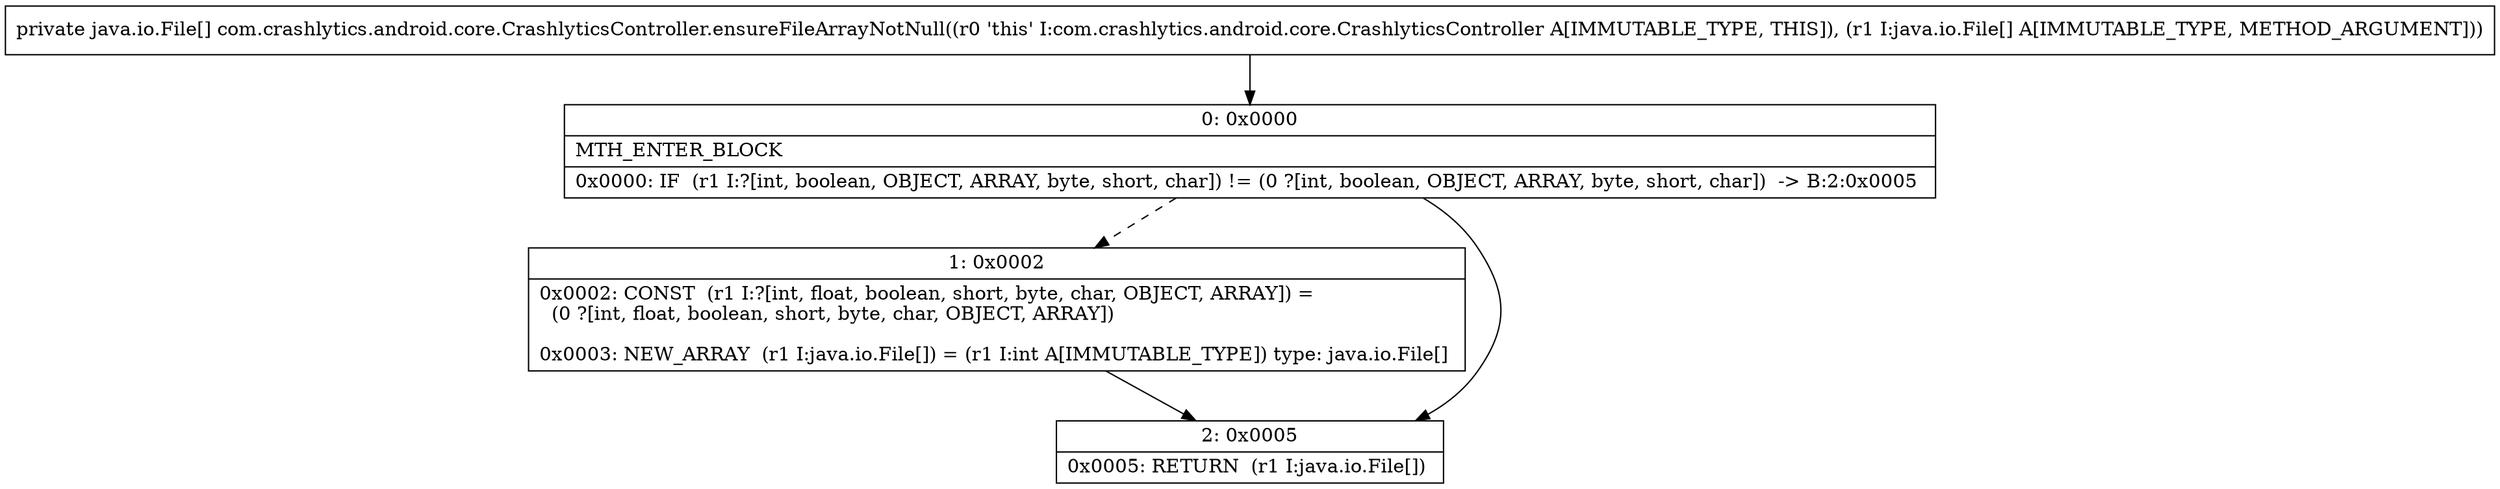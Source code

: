 digraph "CFG forcom.crashlytics.android.core.CrashlyticsController.ensureFileArrayNotNull([Ljava\/io\/File;)[Ljava\/io\/File;" {
Node_0 [shape=record,label="{0\:\ 0x0000|MTH_ENTER_BLOCK\l|0x0000: IF  (r1 I:?[int, boolean, OBJECT, ARRAY, byte, short, char]) != (0 ?[int, boolean, OBJECT, ARRAY, byte, short, char])  \-\> B:2:0x0005 \l}"];
Node_1 [shape=record,label="{1\:\ 0x0002|0x0002: CONST  (r1 I:?[int, float, boolean, short, byte, char, OBJECT, ARRAY]) = \l  (0 ?[int, float, boolean, short, byte, char, OBJECT, ARRAY])\l \l0x0003: NEW_ARRAY  (r1 I:java.io.File[]) = (r1 I:int A[IMMUTABLE_TYPE]) type: java.io.File[] \l}"];
Node_2 [shape=record,label="{2\:\ 0x0005|0x0005: RETURN  (r1 I:java.io.File[]) \l}"];
MethodNode[shape=record,label="{private java.io.File[] com.crashlytics.android.core.CrashlyticsController.ensureFileArrayNotNull((r0 'this' I:com.crashlytics.android.core.CrashlyticsController A[IMMUTABLE_TYPE, THIS]), (r1 I:java.io.File[] A[IMMUTABLE_TYPE, METHOD_ARGUMENT])) }"];
MethodNode -> Node_0;
Node_0 -> Node_1[style=dashed];
Node_0 -> Node_2;
Node_1 -> Node_2;
}

